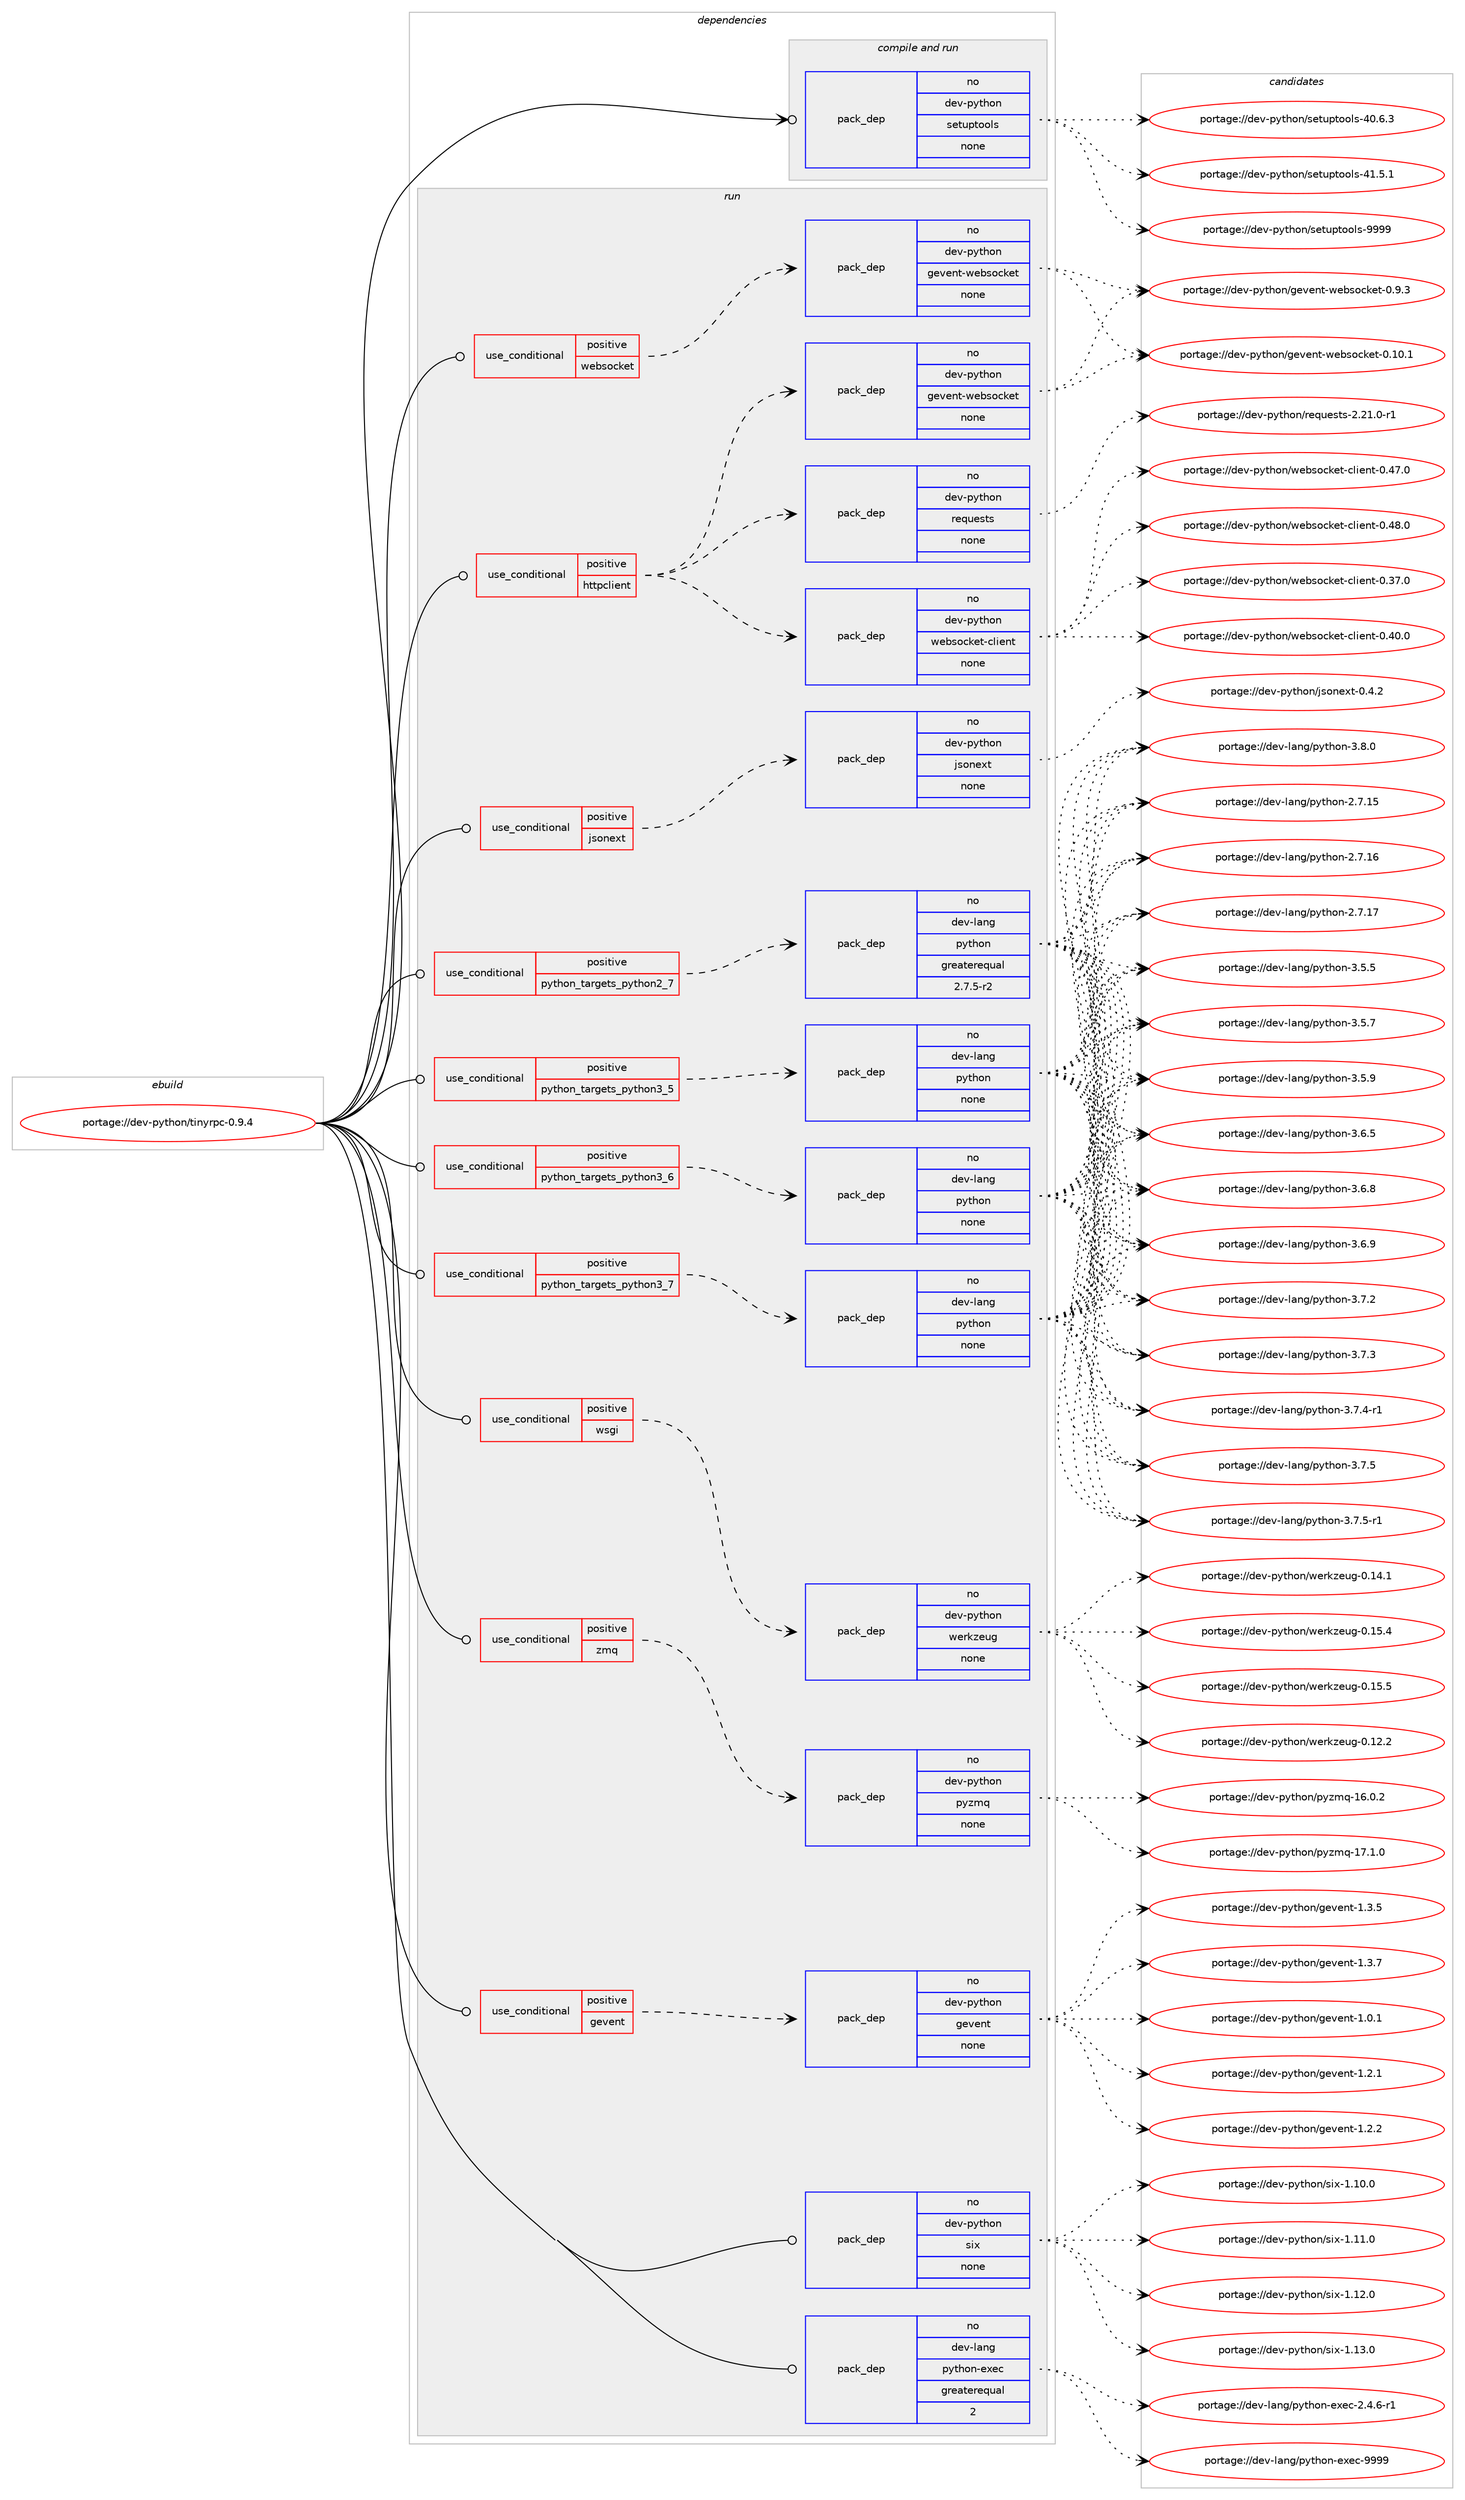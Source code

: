 digraph prolog {

# *************
# Graph options
# *************

newrank=true;
concentrate=true;
compound=true;
graph [rankdir=LR,fontname=Helvetica,fontsize=10,ranksep=1.5];#, ranksep=2.5, nodesep=0.2];
edge  [arrowhead=vee];
node  [fontname=Helvetica,fontsize=10];

# **********
# The ebuild
# **********

subgraph cluster_leftcol {
color=gray;
rank=same;
label=<<i>ebuild</i>>;
id [label="portage://dev-python/tinyrpc-0.9.4", color=red, width=4, href="../dev-python/tinyrpc-0.9.4.svg"];
}

# ****************
# The dependencies
# ****************

subgraph cluster_midcol {
color=gray;
label=<<i>dependencies</i>>;
subgraph cluster_compile {
fillcolor="#eeeeee";
style=filled;
label=<<i>compile</i>>;
}
subgraph cluster_compileandrun {
fillcolor="#eeeeee";
style=filled;
label=<<i>compile and run</i>>;
subgraph pack132849 {
dependency176171 [label=<<TABLE BORDER="0" CELLBORDER="1" CELLSPACING="0" CELLPADDING="4" WIDTH="220"><TR><TD ROWSPAN="6" CELLPADDING="30">pack_dep</TD></TR><TR><TD WIDTH="110">no</TD></TR><TR><TD>dev-python</TD></TR><TR><TD>setuptools</TD></TR><TR><TD>none</TD></TR><TR><TD></TD></TR></TABLE>>, shape=none, color=blue];
}
id:e -> dependency176171:w [weight=20,style="solid",arrowhead="odotvee"];
}
subgraph cluster_run {
fillcolor="#eeeeee";
style=filled;
label=<<i>run</i>>;
subgraph cond39908 {
dependency176172 [label=<<TABLE BORDER="0" CELLBORDER="1" CELLSPACING="0" CELLPADDING="4"><TR><TD ROWSPAN="3" CELLPADDING="10">use_conditional</TD></TR><TR><TD>positive</TD></TR><TR><TD>gevent</TD></TR></TABLE>>, shape=none, color=red];
subgraph pack132850 {
dependency176173 [label=<<TABLE BORDER="0" CELLBORDER="1" CELLSPACING="0" CELLPADDING="4" WIDTH="220"><TR><TD ROWSPAN="6" CELLPADDING="30">pack_dep</TD></TR><TR><TD WIDTH="110">no</TD></TR><TR><TD>dev-python</TD></TR><TR><TD>gevent</TD></TR><TR><TD>none</TD></TR><TR><TD></TD></TR></TABLE>>, shape=none, color=blue];
}
dependency176172:e -> dependency176173:w [weight=20,style="dashed",arrowhead="vee"];
}
id:e -> dependency176172:w [weight=20,style="solid",arrowhead="odot"];
subgraph cond39909 {
dependency176174 [label=<<TABLE BORDER="0" CELLBORDER="1" CELLSPACING="0" CELLPADDING="4"><TR><TD ROWSPAN="3" CELLPADDING="10">use_conditional</TD></TR><TR><TD>positive</TD></TR><TR><TD>httpclient</TD></TR></TABLE>>, shape=none, color=red];
subgraph pack132851 {
dependency176175 [label=<<TABLE BORDER="0" CELLBORDER="1" CELLSPACING="0" CELLPADDING="4" WIDTH="220"><TR><TD ROWSPAN="6" CELLPADDING="30">pack_dep</TD></TR><TR><TD WIDTH="110">no</TD></TR><TR><TD>dev-python</TD></TR><TR><TD>requests</TD></TR><TR><TD>none</TD></TR><TR><TD></TD></TR></TABLE>>, shape=none, color=blue];
}
dependency176174:e -> dependency176175:w [weight=20,style="dashed",arrowhead="vee"];
subgraph pack132852 {
dependency176176 [label=<<TABLE BORDER="0" CELLBORDER="1" CELLSPACING="0" CELLPADDING="4" WIDTH="220"><TR><TD ROWSPAN="6" CELLPADDING="30">pack_dep</TD></TR><TR><TD WIDTH="110">no</TD></TR><TR><TD>dev-python</TD></TR><TR><TD>websocket-client</TD></TR><TR><TD>none</TD></TR><TR><TD></TD></TR></TABLE>>, shape=none, color=blue];
}
dependency176174:e -> dependency176176:w [weight=20,style="dashed",arrowhead="vee"];
subgraph pack132853 {
dependency176177 [label=<<TABLE BORDER="0" CELLBORDER="1" CELLSPACING="0" CELLPADDING="4" WIDTH="220"><TR><TD ROWSPAN="6" CELLPADDING="30">pack_dep</TD></TR><TR><TD WIDTH="110">no</TD></TR><TR><TD>dev-python</TD></TR><TR><TD>gevent-websocket</TD></TR><TR><TD>none</TD></TR><TR><TD></TD></TR></TABLE>>, shape=none, color=blue];
}
dependency176174:e -> dependency176177:w [weight=20,style="dashed",arrowhead="vee"];
}
id:e -> dependency176174:w [weight=20,style="solid",arrowhead="odot"];
subgraph cond39910 {
dependency176178 [label=<<TABLE BORDER="0" CELLBORDER="1" CELLSPACING="0" CELLPADDING="4"><TR><TD ROWSPAN="3" CELLPADDING="10">use_conditional</TD></TR><TR><TD>positive</TD></TR><TR><TD>jsonext</TD></TR></TABLE>>, shape=none, color=red];
subgraph pack132854 {
dependency176179 [label=<<TABLE BORDER="0" CELLBORDER="1" CELLSPACING="0" CELLPADDING="4" WIDTH="220"><TR><TD ROWSPAN="6" CELLPADDING="30">pack_dep</TD></TR><TR><TD WIDTH="110">no</TD></TR><TR><TD>dev-python</TD></TR><TR><TD>jsonext</TD></TR><TR><TD>none</TD></TR><TR><TD></TD></TR></TABLE>>, shape=none, color=blue];
}
dependency176178:e -> dependency176179:w [weight=20,style="dashed",arrowhead="vee"];
}
id:e -> dependency176178:w [weight=20,style="solid",arrowhead="odot"];
subgraph cond39911 {
dependency176180 [label=<<TABLE BORDER="0" CELLBORDER="1" CELLSPACING="0" CELLPADDING="4"><TR><TD ROWSPAN="3" CELLPADDING="10">use_conditional</TD></TR><TR><TD>positive</TD></TR><TR><TD>python_targets_python2_7</TD></TR></TABLE>>, shape=none, color=red];
subgraph pack132855 {
dependency176181 [label=<<TABLE BORDER="0" CELLBORDER="1" CELLSPACING="0" CELLPADDING="4" WIDTH="220"><TR><TD ROWSPAN="6" CELLPADDING="30">pack_dep</TD></TR><TR><TD WIDTH="110">no</TD></TR><TR><TD>dev-lang</TD></TR><TR><TD>python</TD></TR><TR><TD>greaterequal</TD></TR><TR><TD>2.7.5-r2</TD></TR></TABLE>>, shape=none, color=blue];
}
dependency176180:e -> dependency176181:w [weight=20,style="dashed",arrowhead="vee"];
}
id:e -> dependency176180:w [weight=20,style="solid",arrowhead="odot"];
subgraph cond39912 {
dependency176182 [label=<<TABLE BORDER="0" CELLBORDER="1" CELLSPACING="0" CELLPADDING="4"><TR><TD ROWSPAN="3" CELLPADDING="10">use_conditional</TD></TR><TR><TD>positive</TD></TR><TR><TD>python_targets_python3_5</TD></TR></TABLE>>, shape=none, color=red];
subgraph pack132856 {
dependency176183 [label=<<TABLE BORDER="0" CELLBORDER="1" CELLSPACING="0" CELLPADDING="4" WIDTH="220"><TR><TD ROWSPAN="6" CELLPADDING="30">pack_dep</TD></TR><TR><TD WIDTH="110">no</TD></TR><TR><TD>dev-lang</TD></TR><TR><TD>python</TD></TR><TR><TD>none</TD></TR><TR><TD></TD></TR></TABLE>>, shape=none, color=blue];
}
dependency176182:e -> dependency176183:w [weight=20,style="dashed",arrowhead="vee"];
}
id:e -> dependency176182:w [weight=20,style="solid",arrowhead="odot"];
subgraph cond39913 {
dependency176184 [label=<<TABLE BORDER="0" CELLBORDER="1" CELLSPACING="0" CELLPADDING="4"><TR><TD ROWSPAN="3" CELLPADDING="10">use_conditional</TD></TR><TR><TD>positive</TD></TR><TR><TD>python_targets_python3_6</TD></TR></TABLE>>, shape=none, color=red];
subgraph pack132857 {
dependency176185 [label=<<TABLE BORDER="0" CELLBORDER="1" CELLSPACING="0" CELLPADDING="4" WIDTH="220"><TR><TD ROWSPAN="6" CELLPADDING="30">pack_dep</TD></TR><TR><TD WIDTH="110">no</TD></TR><TR><TD>dev-lang</TD></TR><TR><TD>python</TD></TR><TR><TD>none</TD></TR><TR><TD></TD></TR></TABLE>>, shape=none, color=blue];
}
dependency176184:e -> dependency176185:w [weight=20,style="dashed",arrowhead="vee"];
}
id:e -> dependency176184:w [weight=20,style="solid",arrowhead="odot"];
subgraph cond39914 {
dependency176186 [label=<<TABLE BORDER="0" CELLBORDER="1" CELLSPACING="0" CELLPADDING="4"><TR><TD ROWSPAN="3" CELLPADDING="10">use_conditional</TD></TR><TR><TD>positive</TD></TR><TR><TD>python_targets_python3_7</TD></TR></TABLE>>, shape=none, color=red];
subgraph pack132858 {
dependency176187 [label=<<TABLE BORDER="0" CELLBORDER="1" CELLSPACING="0" CELLPADDING="4" WIDTH="220"><TR><TD ROWSPAN="6" CELLPADDING="30">pack_dep</TD></TR><TR><TD WIDTH="110">no</TD></TR><TR><TD>dev-lang</TD></TR><TR><TD>python</TD></TR><TR><TD>none</TD></TR><TR><TD></TD></TR></TABLE>>, shape=none, color=blue];
}
dependency176186:e -> dependency176187:w [weight=20,style="dashed",arrowhead="vee"];
}
id:e -> dependency176186:w [weight=20,style="solid",arrowhead="odot"];
subgraph cond39915 {
dependency176188 [label=<<TABLE BORDER="0" CELLBORDER="1" CELLSPACING="0" CELLPADDING="4"><TR><TD ROWSPAN="3" CELLPADDING="10">use_conditional</TD></TR><TR><TD>positive</TD></TR><TR><TD>websocket</TD></TR></TABLE>>, shape=none, color=red];
subgraph pack132859 {
dependency176189 [label=<<TABLE BORDER="0" CELLBORDER="1" CELLSPACING="0" CELLPADDING="4" WIDTH="220"><TR><TD ROWSPAN="6" CELLPADDING="30">pack_dep</TD></TR><TR><TD WIDTH="110">no</TD></TR><TR><TD>dev-python</TD></TR><TR><TD>gevent-websocket</TD></TR><TR><TD>none</TD></TR><TR><TD></TD></TR></TABLE>>, shape=none, color=blue];
}
dependency176188:e -> dependency176189:w [weight=20,style="dashed",arrowhead="vee"];
}
id:e -> dependency176188:w [weight=20,style="solid",arrowhead="odot"];
subgraph cond39916 {
dependency176190 [label=<<TABLE BORDER="0" CELLBORDER="1" CELLSPACING="0" CELLPADDING="4"><TR><TD ROWSPAN="3" CELLPADDING="10">use_conditional</TD></TR><TR><TD>positive</TD></TR><TR><TD>wsgi</TD></TR></TABLE>>, shape=none, color=red];
subgraph pack132860 {
dependency176191 [label=<<TABLE BORDER="0" CELLBORDER="1" CELLSPACING="0" CELLPADDING="4" WIDTH="220"><TR><TD ROWSPAN="6" CELLPADDING="30">pack_dep</TD></TR><TR><TD WIDTH="110">no</TD></TR><TR><TD>dev-python</TD></TR><TR><TD>werkzeug</TD></TR><TR><TD>none</TD></TR><TR><TD></TD></TR></TABLE>>, shape=none, color=blue];
}
dependency176190:e -> dependency176191:w [weight=20,style="dashed",arrowhead="vee"];
}
id:e -> dependency176190:w [weight=20,style="solid",arrowhead="odot"];
subgraph cond39917 {
dependency176192 [label=<<TABLE BORDER="0" CELLBORDER="1" CELLSPACING="0" CELLPADDING="4"><TR><TD ROWSPAN="3" CELLPADDING="10">use_conditional</TD></TR><TR><TD>positive</TD></TR><TR><TD>zmq</TD></TR></TABLE>>, shape=none, color=red];
subgraph pack132861 {
dependency176193 [label=<<TABLE BORDER="0" CELLBORDER="1" CELLSPACING="0" CELLPADDING="4" WIDTH="220"><TR><TD ROWSPAN="6" CELLPADDING="30">pack_dep</TD></TR><TR><TD WIDTH="110">no</TD></TR><TR><TD>dev-python</TD></TR><TR><TD>pyzmq</TD></TR><TR><TD>none</TD></TR><TR><TD></TD></TR></TABLE>>, shape=none, color=blue];
}
dependency176192:e -> dependency176193:w [weight=20,style="dashed",arrowhead="vee"];
}
id:e -> dependency176192:w [weight=20,style="solid",arrowhead="odot"];
subgraph pack132862 {
dependency176194 [label=<<TABLE BORDER="0" CELLBORDER="1" CELLSPACING="0" CELLPADDING="4" WIDTH="220"><TR><TD ROWSPAN="6" CELLPADDING="30">pack_dep</TD></TR><TR><TD WIDTH="110">no</TD></TR><TR><TD>dev-lang</TD></TR><TR><TD>python-exec</TD></TR><TR><TD>greaterequal</TD></TR><TR><TD>2</TD></TR></TABLE>>, shape=none, color=blue];
}
id:e -> dependency176194:w [weight=20,style="solid",arrowhead="odot"];
subgraph pack132863 {
dependency176195 [label=<<TABLE BORDER="0" CELLBORDER="1" CELLSPACING="0" CELLPADDING="4" WIDTH="220"><TR><TD ROWSPAN="6" CELLPADDING="30">pack_dep</TD></TR><TR><TD WIDTH="110">no</TD></TR><TR><TD>dev-python</TD></TR><TR><TD>six</TD></TR><TR><TD>none</TD></TR><TR><TD></TD></TR></TABLE>>, shape=none, color=blue];
}
id:e -> dependency176195:w [weight=20,style="solid",arrowhead="odot"];
}
}

# **************
# The candidates
# **************

subgraph cluster_choices {
rank=same;
color=gray;
label=<<i>candidates</i>>;

subgraph choice132849 {
color=black;
nodesep=1;
choiceportage100101118451121211161041111104711510111611711211611111110811545524846544651 [label="portage://dev-python/setuptools-40.6.3", color=red, width=4,href="../dev-python/setuptools-40.6.3.svg"];
choiceportage100101118451121211161041111104711510111611711211611111110811545524946534649 [label="portage://dev-python/setuptools-41.5.1", color=red, width=4,href="../dev-python/setuptools-41.5.1.svg"];
choiceportage10010111845112121116104111110471151011161171121161111111081154557575757 [label="portage://dev-python/setuptools-9999", color=red, width=4,href="../dev-python/setuptools-9999.svg"];
dependency176171:e -> choiceportage100101118451121211161041111104711510111611711211611111110811545524846544651:w [style=dotted,weight="100"];
dependency176171:e -> choiceportage100101118451121211161041111104711510111611711211611111110811545524946534649:w [style=dotted,weight="100"];
dependency176171:e -> choiceportage10010111845112121116104111110471151011161171121161111111081154557575757:w [style=dotted,weight="100"];
}
subgraph choice132850 {
color=black;
nodesep=1;
choiceportage1001011184511212111610411111047103101118101110116454946484649 [label="portage://dev-python/gevent-1.0.1", color=red, width=4,href="../dev-python/gevent-1.0.1.svg"];
choiceportage1001011184511212111610411111047103101118101110116454946504649 [label="portage://dev-python/gevent-1.2.1", color=red, width=4,href="../dev-python/gevent-1.2.1.svg"];
choiceportage1001011184511212111610411111047103101118101110116454946504650 [label="portage://dev-python/gevent-1.2.2", color=red, width=4,href="../dev-python/gevent-1.2.2.svg"];
choiceportage1001011184511212111610411111047103101118101110116454946514653 [label="portage://dev-python/gevent-1.3.5", color=red, width=4,href="../dev-python/gevent-1.3.5.svg"];
choiceportage1001011184511212111610411111047103101118101110116454946514655 [label="portage://dev-python/gevent-1.3.7", color=red, width=4,href="../dev-python/gevent-1.3.7.svg"];
dependency176173:e -> choiceportage1001011184511212111610411111047103101118101110116454946484649:w [style=dotted,weight="100"];
dependency176173:e -> choiceportage1001011184511212111610411111047103101118101110116454946504649:w [style=dotted,weight="100"];
dependency176173:e -> choiceportage1001011184511212111610411111047103101118101110116454946504650:w [style=dotted,weight="100"];
dependency176173:e -> choiceportage1001011184511212111610411111047103101118101110116454946514653:w [style=dotted,weight="100"];
dependency176173:e -> choiceportage1001011184511212111610411111047103101118101110116454946514655:w [style=dotted,weight="100"];
}
subgraph choice132851 {
color=black;
nodesep=1;
choiceportage1001011184511212111610411111047114101113117101115116115455046504946484511449 [label="portage://dev-python/requests-2.21.0-r1", color=red, width=4,href="../dev-python/requests-2.21.0-r1.svg"];
dependency176175:e -> choiceportage1001011184511212111610411111047114101113117101115116115455046504946484511449:w [style=dotted,weight="100"];
}
subgraph choice132852 {
color=black;
nodesep=1;
choiceportage10010111845112121116104111110471191019811511199107101116459910810510111011645484651554648 [label="portage://dev-python/websocket-client-0.37.0", color=red, width=4,href="../dev-python/websocket-client-0.37.0.svg"];
choiceportage10010111845112121116104111110471191019811511199107101116459910810510111011645484652484648 [label="portage://dev-python/websocket-client-0.40.0", color=red, width=4,href="../dev-python/websocket-client-0.40.0.svg"];
choiceportage10010111845112121116104111110471191019811511199107101116459910810510111011645484652554648 [label="portage://dev-python/websocket-client-0.47.0", color=red, width=4,href="../dev-python/websocket-client-0.47.0.svg"];
choiceportage10010111845112121116104111110471191019811511199107101116459910810510111011645484652564648 [label="portage://dev-python/websocket-client-0.48.0", color=red, width=4,href="../dev-python/websocket-client-0.48.0.svg"];
dependency176176:e -> choiceportage10010111845112121116104111110471191019811511199107101116459910810510111011645484651554648:w [style=dotted,weight="100"];
dependency176176:e -> choiceportage10010111845112121116104111110471191019811511199107101116459910810510111011645484652484648:w [style=dotted,weight="100"];
dependency176176:e -> choiceportage10010111845112121116104111110471191019811511199107101116459910810510111011645484652554648:w [style=dotted,weight="100"];
dependency176176:e -> choiceportage10010111845112121116104111110471191019811511199107101116459910810510111011645484652564648:w [style=dotted,weight="100"];
}
subgraph choice132853 {
color=black;
nodesep=1;
choiceportage100101118451121211161041111104710310111810111011645119101981151119910710111645484649484649 [label="portage://dev-python/gevent-websocket-0.10.1", color=red, width=4,href="../dev-python/gevent-websocket-0.10.1.svg"];
choiceportage1001011184511212111610411111047103101118101110116451191019811511199107101116454846574651 [label="portage://dev-python/gevent-websocket-0.9.3", color=red, width=4,href="../dev-python/gevent-websocket-0.9.3.svg"];
dependency176177:e -> choiceportage100101118451121211161041111104710310111810111011645119101981151119910710111645484649484649:w [style=dotted,weight="100"];
dependency176177:e -> choiceportage1001011184511212111610411111047103101118101110116451191019811511199107101116454846574651:w [style=dotted,weight="100"];
}
subgraph choice132854 {
color=black;
nodesep=1;
choiceportage1001011184511212111610411111047106115111110101120116454846524650 [label="portage://dev-python/jsonext-0.4.2", color=red, width=4,href="../dev-python/jsonext-0.4.2.svg"];
dependency176179:e -> choiceportage1001011184511212111610411111047106115111110101120116454846524650:w [style=dotted,weight="100"];
}
subgraph choice132855 {
color=black;
nodesep=1;
choiceportage10010111845108971101034711212111610411111045504655464953 [label="portage://dev-lang/python-2.7.15", color=red, width=4,href="../dev-lang/python-2.7.15.svg"];
choiceportage10010111845108971101034711212111610411111045504655464954 [label="portage://dev-lang/python-2.7.16", color=red, width=4,href="../dev-lang/python-2.7.16.svg"];
choiceportage10010111845108971101034711212111610411111045504655464955 [label="portage://dev-lang/python-2.7.17", color=red, width=4,href="../dev-lang/python-2.7.17.svg"];
choiceportage100101118451089711010347112121116104111110455146534653 [label="portage://dev-lang/python-3.5.5", color=red, width=4,href="../dev-lang/python-3.5.5.svg"];
choiceportage100101118451089711010347112121116104111110455146534655 [label="portage://dev-lang/python-3.5.7", color=red, width=4,href="../dev-lang/python-3.5.7.svg"];
choiceportage100101118451089711010347112121116104111110455146534657 [label="portage://dev-lang/python-3.5.9", color=red, width=4,href="../dev-lang/python-3.5.9.svg"];
choiceportage100101118451089711010347112121116104111110455146544653 [label="portage://dev-lang/python-3.6.5", color=red, width=4,href="../dev-lang/python-3.6.5.svg"];
choiceportage100101118451089711010347112121116104111110455146544656 [label="portage://dev-lang/python-3.6.8", color=red, width=4,href="../dev-lang/python-3.6.8.svg"];
choiceportage100101118451089711010347112121116104111110455146544657 [label="portage://dev-lang/python-3.6.9", color=red, width=4,href="../dev-lang/python-3.6.9.svg"];
choiceportage100101118451089711010347112121116104111110455146554650 [label="portage://dev-lang/python-3.7.2", color=red, width=4,href="../dev-lang/python-3.7.2.svg"];
choiceportage100101118451089711010347112121116104111110455146554651 [label="portage://dev-lang/python-3.7.3", color=red, width=4,href="../dev-lang/python-3.7.3.svg"];
choiceportage1001011184510897110103471121211161041111104551465546524511449 [label="portage://dev-lang/python-3.7.4-r1", color=red, width=4,href="../dev-lang/python-3.7.4-r1.svg"];
choiceportage100101118451089711010347112121116104111110455146554653 [label="portage://dev-lang/python-3.7.5", color=red, width=4,href="../dev-lang/python-3.7.5.svg"];
choiceportage1001011184510897110103471121211161041111104551465546534511449 [label="portage://dev-lang/python-3.7.5-r1", color=red, width=4,href="../dev-lang/python-3.7.5-r1.svg"];
choiceportage100101118451089711010347112121116104111110455146564648 [label="portage://dev-lang/python-3.8.0", color=red, width=4,href="../dev-lang/python-3.8.0.svg"];
dependency176181:e -> choiceportage10010111845108971101034711212111610411111045504655464953:w [style=dotted,weight="100"];
dependency176181:e -> choiceportage10010111845108971101034711212111610411111045504655464954:w [style=dotted,weight="100"];
dependency176181:e -> choiceportage10010111845108971101034711212111610411111045504655464955:w [style=dotted,weight="100"];
dependency176181:e -> choiceportage100101118451089711010347112121116104111110455146534653:w [style=dotted,weight="100"];
dependency176181:e -> choiceportage100101118451089711010347112121116104111110455146534655:w [style=dotted,weight="100"];
dependency176181:e -> choiceportage100101118451089711010347112121116104111110455146534657:w [style=dotted,weight="100"];
dependency176181:e -> choiceportage100101118451089711010347112121116104111110455146544653:w [style=dotted,weight="100"];
dependency176181:e -> choiceportage100101118451089711010347112121116104111110455146544656:w [style=dotted,weight="100"];
dependency176181:e -> choiceportage100101118451089711010347112121116104111110455146544657:w [style=dotted,weight="100"];
dependency176181:e -> choiceportage100101118451089711010347112121116104111110455146554650:w [style=dotted,weight="100"];
dependency176181:e -> choiceportage100101118451089711010347112121116104111110455146554651:w [style=dotted,weight="100"];
dependency176181:e -> choiceportage1001011184510897110103471121211161041111104551465546524511449:w [style=dotted,weight="100"];
dependency176181:e -> choiceportage100101118451089711010347112121116104111110455146554653:w [style=dotted,weight="100"];
dependency176181:e -> choiceportage1001011184510897110103471121211161041111104551465546534511449:w [style=dotted,weight="100"];
dependency176181:e -> choiceportage100101118451089711010347112121116104111110455146564648:w [style=dotted,weight="100"];
}
subgraph choice132856 {
color=black;
nodesep=1;
choiceportage10010111845108971101034711212111610411111045504655464953 [label="portage://dev-lang/python-2.7.15", color=red, width=4,href="../dev-lang/python-2.7.15.svg"];
choiceportage10010111845108971101034711212111610411111045504655464954 [label="portage://dev-lang/python-2.7.16", color=red, width=4,href="../dev-lang/python-2.7.16.svg"];
choiceportage10010111845108971101034711212111610411111045504655464955 [label="portage://dev-lang/python-2.7.17", color=red, width=4,href="../dev-lang/python-2.7.17.svg"];
choiceportage100101118451089711010347112121116104111110455146534653 [label="portage://dev-lang/python-3.5.5", color=red, width=4,href="../dev-lang/python-3.5.5.svg"];
choiceportage100101118451089711010347112121116104111110455146534655 [label="portage://dev-lang/python-3.5.7", color=red, width=4,href="../dev-lang/python-3.5.7.svg"];
choiceportage100101118451089711010347112121116104111110455146534657 [label="portage://dev-lang/python-3.5.9", color=red, width=4,href="../dev-lang/python-3.5.9.svg"];
choiceportage100101118451089711010347112121116104111110455146544653 [label="portage://dev-lang/python-3.6.5", color=red, width=4,href="../dev-lang/python-3.6.5.svg"];
choiceportage100101118451089711010347112121116104111110455146544656 [label="portage://dev-lang/python-3.6.8", color=red, width=4,href="../dev-lang/python-3.6.8.svg"];
choiceportage100101118451089711010347112121116104111110455146544657 [label="portage://dev-lang/python-3.6.9", color=red, width=4,href="../dev-lang/python-3.6.9.svg"];
choiceportage100101118451089711010347112121116104111110455146554650 [label="portage://dev-lang/python-3.7.2", color=red, width=4,href="../dev-lang/python-3.7.2.svg"];
choiceportage100101118451089711010347112121116104111110455146554651 [label="portage://dev-lang/python-3.7.3", color=red, width=4,href="../dev-lang/python-3.7.3.svg"];
choiceportage1001011184510897110103471121211161041111104551465546524511449 [label="portage://dev-lang/python-3.7.4-r1", color=red, width=4,href="../dev-lang/python-3.7.4-r1.svg"];
choiceportage100101118451089711010347112121116104111110455146554653 [label="portage://dev-lang/python-3.7.5", color=red, width=4,href="../dev-lang/python-3.7.5.svg"];
choiceportage1001011184510897110103471121211161041111104551465546534511449 [label="portage://dev-lang/python-3.7.5-r1", color=red, width=4,href="../dev-lang/python-3.7.5-r1.svg"];
choiceportage100101118451089711010347112121116104111110455146564648 [label="portage://dev-lang/python-3.8.0", color=red, width=4,href="../dev-lang/python-3.8.0.svg"];
dependency176183:e -> choiceportage10010111845108971101034711212111610411111045504655464953:w [style=dotted,weight="100"];
dependency176183:e -> choiceportage10010111845108971101034711212111610411111045504655464954:w [style=dotted,weight="100"];
dependency176183:e -> choiceportage10010111845108971101034711212111610411111045504655464955:w [style=dotted,weight="100"];
dependency176183:e -> choiceportage100101118451089711010347112121116104111110455146534653:w [style=dotted,weight="100"];
dependency176183:e -> choiceportage100101118451089711010347112121116104111110455146534655:w [style=dotted,weight="100"];
dependency176183:e -> choiceportage100101118451089711010347112121116104111110455146534657:w [style=dotted,weight="100"];
dependency176183:e -> choiceportage100101118451089711010347112121116104111110455146544653:w [style=dotted,weight="100"];
dependency176183:e -> choiceportage100101118451089711010347112121116104111110455146544656:w [style=dotted,weight="100"];
dependency176183:e -> choiceportage100101118451089711010347112121116104111110455146544657:w [style=dotted,weight="100"];
dependency176183:e -> choiceportage100101118451089711010347112121116104111110455146554650:w [style=dotted,weight="100"];
dependency176183:e -> choiceportage100101118451089711010347112121116104111110455146554651:w [style=dotted,weight="100"];
dependency176183:e -> choiceportage1001011184510897110103471121211161041111104551465546524511449:w [style=dotted,weight="100"];
dependency176183:e -> choiceportage100101118451089711010347112121116104111110455146554653:w [style=dotted,weight="100"];
dependency176183:e -> choiceportage1001011184510897110103471121211161041111104551465546534511449:w [style=dotted,weight="100"];
dependency176183:e -> choiceportage100101118451089711010347112121116104111110455146564648:w [style=dotted,weight="100"];
}
subgraph choice132857 {
color=black;
nodesep=1;
choiceportage10010111845108971101034711212111610411111045504655464953 [label="portage://dev-lang/python-2.7.15", color=red, width=4,href="../dev-lang/python-2.7.15.svg"];
choiceportage10010111845108971101034711212111610411111045504655464954 [label="portage://dev-lang/python-2.7.16", color=red, width=4,href="../dev-lang/python-2.7.16.svg"];
choiceportage10010111845108971101034711212111610411111045504655464955 [label="portage://dev-lang/python-2.7.17", color=red, width=4,href="../dev-lang/python-2.7.17.svg"];
choiceportage100101118451089711010347112121116104111110455146534653 [label="portage://dev-lang/python-3.5.5", color=red, width=4,href="../dev-lang/python-3.5.5.svg"];
choiceportage100101118451089711010347112121116104111110455146534655 [label="portage://dev-lang/python-3.5.7", color=red, width=4,href="../dev-lang/python-3.5.7.svg"];
choiceportage100101118451089711010347112121116104111110455146534657 [label="portage://dev-lang/python-3.5.9", color=red, width=4,href="../dev-lang/python-3.5.9.svg"];
choiceportage100101118451089711010347112121116104111110455146544653 [label="portage://dev-lang/python-3.6.5", color=red, width=4,href="../dev-lang/python-3.6.5.svg"];
choiceportage100101118451089711010347112121116104111110455146544656 [label="portage://dev-lang/python-3.6.8", color=red, width=4,href="../dev-lang/python-3.6.8.svg"];
choiceportage100101118451089711010347112121116104111110455146544657 [label="portage://dev-lang/python-3.6.9", color=red, width=4,href="../dev-lang/python-3.6.9.svg"];
choiceportage100101118451089711010347112121116104111110455146554650 [label="portage://dev-lang/python-3.7.2", color=red, width=4,href="../dev-lang/python-3.7.2.svg"];
choiceportage100101118451089711010347112121116104111110455146554651 [label="portage://dev-lang/python-3.7.3", color=red, width=4,href="../dev-lang/python-3.7.3.svg"];
choiceportage1001011184510897110103471121211161041111104551465546524511449 [label="portage://dev-lang/python-3.7.4-r1", color=red, width=4,href="../dev-lang/python-3.7.4-r1.svg"];
choiceportage100101118451089711010347112121116104111110455146554653 [label="portage://dev-lang/python-3.7.5", color=red, width=4,href="../dev-lang/python-3.7.5.svg"];
choiceportage1001011184510897110103471121211161041111104551465546534511449 [label="portage://dev-lang/python-3.7.5-r1", color=red, width=4,href="../dev-lang/python-3.7.5-r1.svg"];
choiceportage100101118451089711010347112121116104111110455146564648 [label="portage://dev-lang/python-3.8.0", color=red, width=4,href="../dev-lang/python-3.8.0.svg"];
dependency176185:e -> choiceportage10010111845108971101034711212111610411111045504655464953:w [style=dotted,weight="100"];
dependency176185:e -> choiceportage10010111845108971101034711212111610411111045504655464954:w [style=dotted,weight="100"];
dependency176185:e -> choiceportage10010111845108971101034711212111610411111045504655464955:w [style=dotted,weight="100"];
dependency176185:e -> choiceportage100101118451089711010347112121116104111110455146534653:w [style=dotted,weight="100"];
dependency176185:e -> choiceportage100101118451089711010347112121116104111110455146534655:w [style=dotted,weight="100"];
dependency176185:e -> choiceportage100101118451089711010347112121116104111110455146534657:w [style=dotted,weight="100"];
dependency176185:e -> choiceportage100101118451089711010347112121116104111110455146544653:w [style=dotted,weight="100"];
dependency176185:e -> choiceportage100101118451089711010347112121116104111110455146544656:w [style=dotted,weight="100"];
dependency176185:e -> choiceportage100101118451089711010347112121116104111110455146544657:w [style=dotted,weight="100"];
dependency176185:e -> choiceportage100101118451089711010347112121116104111110455146554650:w [style=dotted,weight="100"];
dependency176185:e -> choiceportage100101118451089711010347112121116104111110455146554651:w [style=dotted,weight="100"];
dependency176185:e -> choiceportage1001011184510897110103471121211161041111104551465546524511449:w [style=dotted,weight="100"];
dependency176185:e -> choiceportage100101118451089711010347112121116104111110455146554653:w [style=dotted,weight="100"];
dependency176185:e -> choiceportage1001011184510897110103471121211161041111104551465546534511449:w [style=dotted,weight="100"];
dependency176185:e -> choiceportage100101118451089711010347112121116104111110455146564648:w [style=dotted,weight="100"];
}
subgraph choice132858 {
color=black;
nodesep=1;
choiceportage10010111845108971101034711212111610411111045504655464953 [label="portage://dev-lang/python-2.7.15", color=red, width=4,href="../dev-lang/python-2.7.15.svg"];
choiceportage10010111845108971101034711212111610411111045504655464954 [label="portage://dev-lang/python-2.7.16", color=red, width=4,href="../dev-lang/python-2.7.16.svg"];
choiceportage10010111845108971101034711212111610411111045504655464955 [label="portage://dev-lang/python-2.7.17", color=red, width=4,href="../dev-lang/python-2.7.17.svg"];
choiceportage100101118451089711010347112121116104111110455146534653 [label="portage://dev-lang/python-3.5.5", color=red, width=4,href="../dev-lang/python-3.5.5.svg"];
choiceportage100101118451089711010347112121116104111110455146534655 [label="portage://dev-lang/python-3.5.7", color=red, width=4,href="../dev-lang/python-3.5.7.svg"];
choiceportage100101118451089711010347112121116104111110455146534657 [label="portage://dev-lang/python-3.5.9", color=red, width=4,href="../dev-lang/python-3.5.9.svg"];
choiceportage100101118451089711010347112121116104111110455146544653 [label="portage://dev-lang/python-3.6.5", color=red, width=4,href="../dev-lang/python-3.6.5.svg"];
choiceportage100101118451089711010347112121116104111110455146544656 [label="portage://dev-lang/python-3.6.8", color=red, width=4,href="../dev-lang/python-3.6.8.svg"];
choiceportage100101118451089711010347112121116104111110455146544657 [label="portage://dev-lang/python-3.6.9", color=red, width=4,href="../dev-lang/python-3.6.9.svg"];
choiceportage100101118451089711010347112121116104111110455146554650 [label="portage://dev-lang/python-3.7.2", color=red, width=4,href="../dev-lang/python-3.7.2.svg"];
choiceportage100101118451089711010347112121116104111110455146554651 [label="portage://dev-lang/python-3.7.3", color=red, width=4,href="../dev-lang/python-3.7.3.svg"];
choiceportage1001011184510897110103471121211161041111104551465546524511449 [label="portage://dev-lang/python-3.7.4-r1", color=red, width=4,href="../dev-lang/python-3.7.4-r1.svg"];
choiceportage100101118451089711010347112121116104111110455146554653 [label="portage://dev-lang/python-3.7.5", color=red, width=4,href="../dev-lang/python-3.7.5.svg"];
choiceportage1001011184510897110103471121211161041111104551465546534511449 [label="portage://dev-lang/python-3.7.5-r1", color=red, width=4,href="../dev-lang/python-3.7.5-r1.svg"];
choiceportage100101118451089711010347112121116104111110455146564648 [label="portage://dev-lang/python-3.8.0", color=red, width=4,href="../dev-lang/python-3.8.0.svg"];
dependency176187:e -> choiceportage10010111845108971101034711212111610411111045504655464953:w [style=dotted,weight="100"];
dependency176187:e -> choiceportage10010111845108971101034711212111610411111045504655464954:w [style=dotted,weight="100"];
dependency176187:e -> choiceportage10010111845108971101034711212111610411111045504655464955:w [style=dotted,weight="100"];
dependency176187:e -> choiceportage100101118451089711010347112121116104111110455146534653:w [style=dotted,weight="100"];
dependency176187:e -> choiceportage100101118451089711010347112121116104111110455146534655:w [style=dotted,weight="100"];
dependency176187:e -> choiceportage100101118451089711010347112121116104111110455146534657:w [style=dotted,weight="100"];
dependency176187:e -> choiceportage100101118451089711010347112121116104111110455146544653:w [style=dotted,weight="100"];
dependency176187:e -> choiceportage100101118451089711010347112121116104111110455146544656:w [style=dotted,weight="100"];
dependency176187:e -> choiceportage100101118451089711010347112121116104111110455146544657:w [style=dotted,weight="100"];
dependency176187:e -> choiceportage100101118451089711010347112121116104111110455146554650:w [style=dotted,weight="100"];
dependency176187:e -> choiceportage100101118451089711010347112121116104111110455146554651:w [style=dotted,weight="100"];
dependency176187:e -> choiceportage1001011184510897110103471121211161041111104551465546524511449:w [style=dotted,weight="100"];
dependency176187:e -> choiceportage100101118451089711010347112121116104111110455146554653:w [style=dotted,weight="100"];
dependency176187:e -> choiceportage1001011184510897110103471121211161041111104551465546534511449:w [style=dotted,weight="100"];
dependency176187:e -> choiceportage100101118451089711010347112121116104111110455146564648:w [style=dotted,weight="100"];
}
subgraph choice132859 {
color=black;
nodesep=1;
choiceportage100101118451121211161041111104710310111810111011645119101981151119910710111645484649484649 [label="portage://dev-python/gevent-websocket-0.10.1", color=red, width=4,href="../dev-python/gevent-websocket-0.10.1.svg"];
choiceportage1001011184511212111610411111047103101118101110116451191019811511199107101116454846574651 [label="portage://dev-python/gevent-websocket-0.9.3", color=red, width=4,href="../dev-python/gevent-websocket-0.9.3.svg"];
dependency176189:e -> choiceportage100101118451121211161041111104710310111810111011645119101981151119910710111645484649484649:w [style=dotted,weight="100"];
dependency176189:e -> choiceportage1001011184511212111610411111047103101118101110116451191019811511199107101116454846574651:w [style=dotted,weight="100"];
}
subgraph choice132860 {
color=black;
nodesep=1;
choiceportage100101118451121211161041111104711910111410712210111710345484649504650 [label="portage://dev-python/werkzeug-0.12.2", color=red, width=4,href="../dev-python/werkzeug-0.12.2.svg"];
choiceportage100101118451121211161041111104711910111410712210111710345484649524649 [label="portage://dev-python/werkzeug-0.14.1", color=red, width=4,href="../dev-python/werkzeug-0.14.1.svg"];
choiceportage100101118451121211161041111104711910111410712210111710345484649534652 [label="portage://dev-python/werkzeug-0.15.4", color=red, width=4,href="../dev-python/werkzeug-0.15.4.svg"];
choiceportage100101118451121211161041111104711910111410712210111710345484649534653 [label="portage://dev-python/werkzeug-0.15.5", color=red, width=4,href="../dev-python/werkzeug-0.15.5.svg"];
dependency176191:e -> choiceportage100101118451121211161041111104711910111410712210111710345484649504650:w [style=dotted,weight="100"];
dependency176191:e -> choiceportage100101118451121211161041111104711910111410712210111710345484649524649:w [style=dotted,weight="100"];
dependency176191:e -> choiceportage100101118451121211161041111104711910111410712210111710345484649534652:w [style=dotted,weight="100"];
dependency176191:e -> choiceportage100101118451121211161041111104711910111410712210111710345484649534653:w [style=dotted,weight="100"];
}
subgraph choice132861 {
color=black;
nodesep=1;
choiceportage100101118451121211161041111104711212112210911345495446484650 [label="portage://dev-python/pyzmq-16.0.2", color=red, width=4,href="../dev-python/pyzmq-16.0.2.svg"];
choiceportage100101118451121211161041111104711212112210911345495546494648 [label="portage://dev-python/pyzmq-17.1.0", color=red, width=4,href="../dev-python/pyzmq-17.1.0.svg"];
dependency176193:e -> choiceportage100101118451121211161041111104711212112210911345495446484650:w [style=dotted,weight="100"];
dependency176193:e -> choiceportage100101118451121211161041111104711212112210911345495546494648:w [style=dotted,weight="100"];
}
subgraph choice132862 {
color=black;
nodesep=1;
choiceportage10010111845108971101034711212111610411111045101120101994550465246544511449 [label="portage://dev-lang/python-exec-2.4.6-r1", color=red, width=4,href="../dev-lang/python-exec-2.4.6-r1.svg"];
choiceportage10010111845108971101034711212111610411111045101120101994557575757 [label="portage://dev-lang/python-exec-9999", color=red, width=4,href="../dev-lang/python-exec-9999.svg"];
dependency176194:e -> choiceportage10010111845108971101034711212111610411111045101120101994550465246544511449:w [style=dotted,weight="100"];
dependency176194:e -> choiceportage10010111845108971101034711212111610411111045101120101994557575757:w [style=dotted,weight="100"];
}
subgraph choice132863 {
color=black;
nodesep=1;
choiceportage100101118451121211161041111104711510512045494649484648 [label="portage://dev-python/six-1.10.0", color=red, width=4,href="../dev-python/six-1.10.0.svg"];
choiceportage100101118451121211161041111104711510512045494649494648 [label="portage://dev-python/six-1.11.0", color=red, width=4,href="../dev-python/six-1.11.0.svg"];
choiceportage100101118451121211161041111104711510512045494649504648 [label="portage://dev-python/six-1.12.0", color=red, width=4,href="../dev-python/six-1.12.0.svg"];
choiceportage100101118451121211161041111104711510512045494649514648 [label="portage://dev-python/six-1.13.0", color=red, width=4,href="../dev-python/six-1.13.0.svg"];
dependency176195:e -> choiceportage100101118451121211161041111104711510512045494649484648:w [style=dotted,weight="100"];
dependency176195:e -> choiceportage100101118451121211161041111104711510512045494649494648:w [style=dotted,weight="100"];
dependency176195:e -> choiceportage100101118451121211161041111104711510512045494649504648:w [style=dotted,weight="100"];
dependency176195:e -> choiceportage100101118451121211161041111104711510512045494649514648:w [style=dotted,weight="100"];
}
}

}
